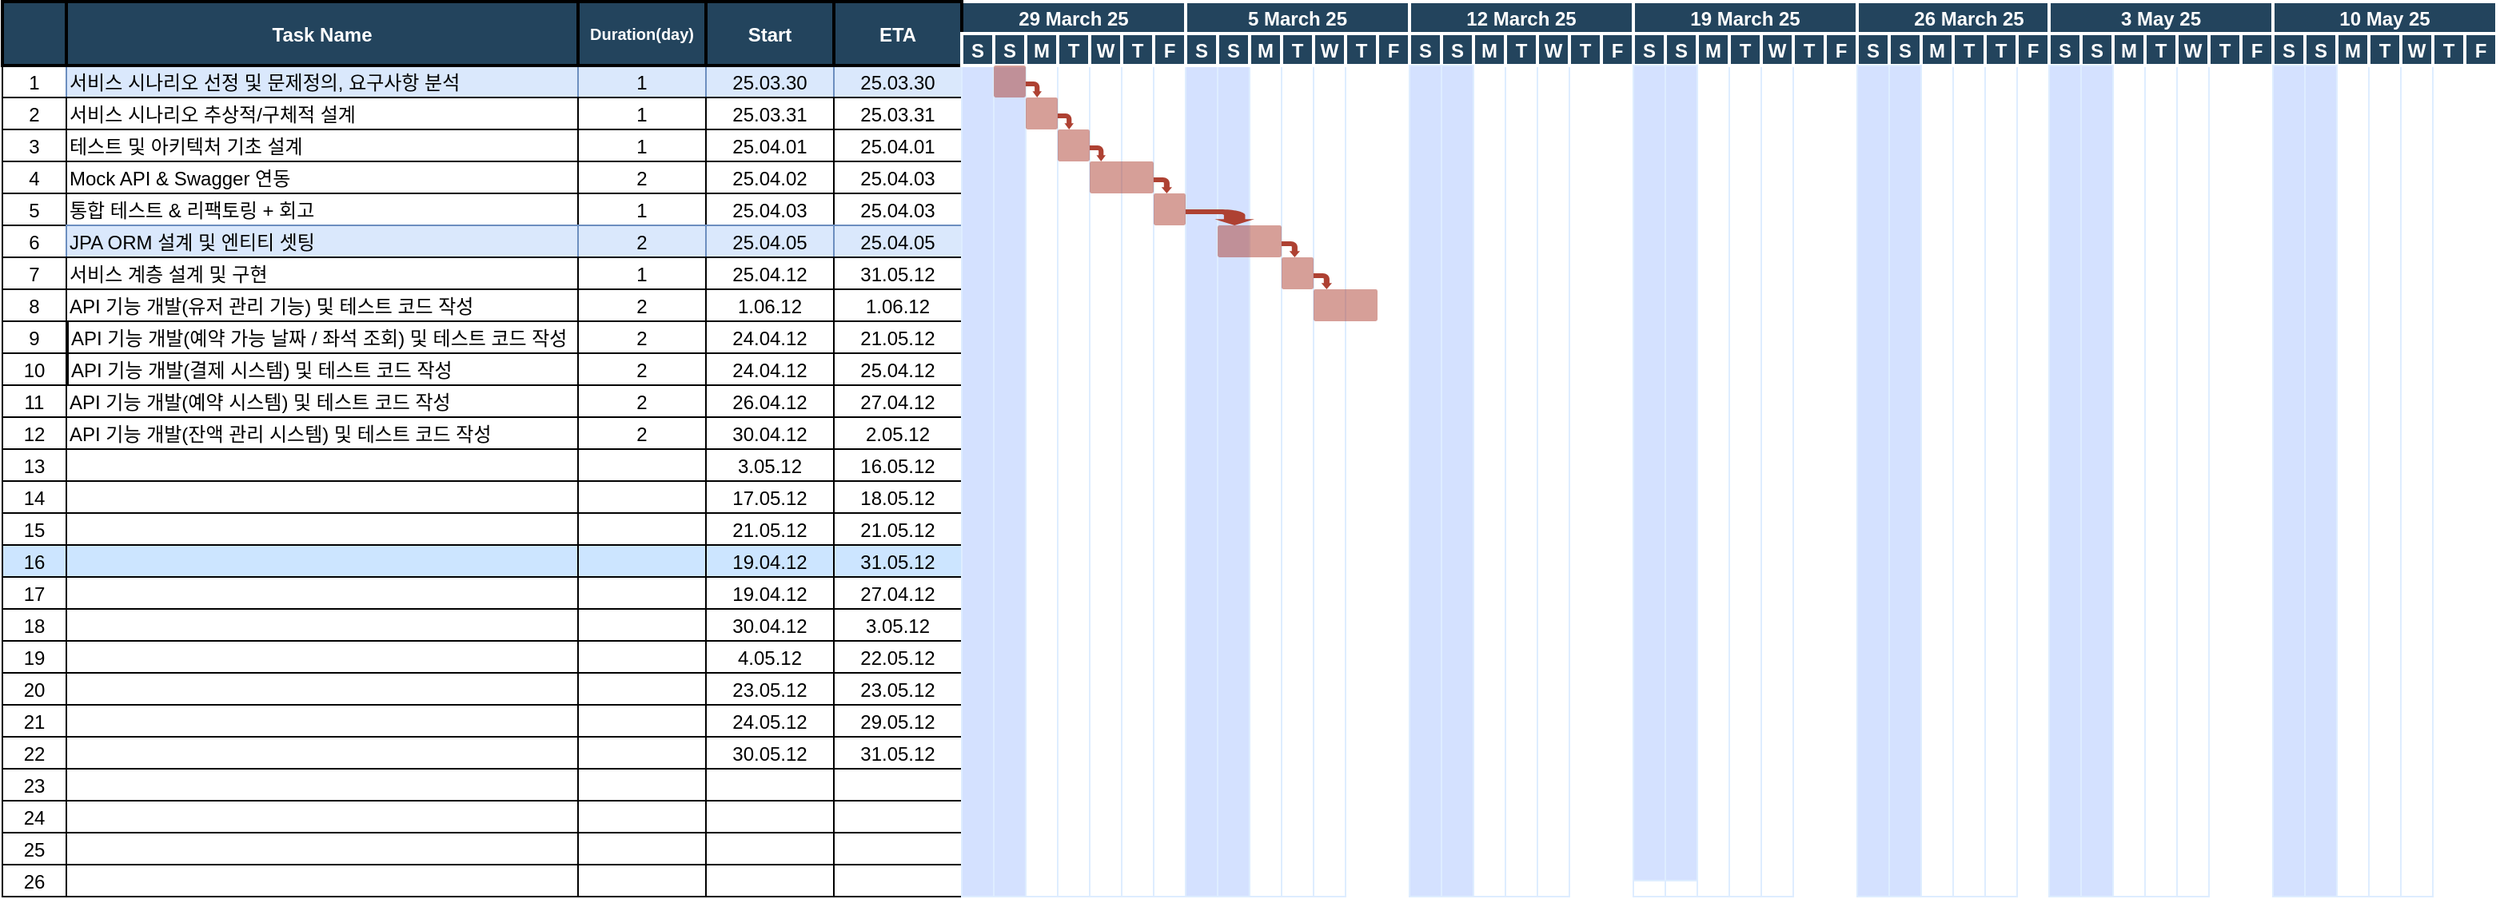 <mxfile version="26.1.3">
  <diagram name="페이지-1" id="ecNl1lNDAvdgYdBro9C4">
    <mxGraphModel dx="1592" dy="869" grid="1" gridSize="10" guides="1" tooltips="1" connect="1" arrows="1" fold="1" page="1" pageScale="1" pageWidth="827" pageHeight="1169" math="0" shadow="0">
      <root>
        <mxCell id="0" />
        <mxCell id="1" parent="0" />
        <mxCell id="yrYbkvFYg02SQjdJ59uQ-1" value="1" style="strokeColor=default;rounded=0;" vertex="1" parent="1">
          <mxGeometry x="86.5" y="380" width="40" height="20" as="geometry" />
        </mxCell>
        <mxCell id="yrYbkvFYg02SQjdJ59uQ-2" value="서비스 시나리오 선정 및 문제정의, 요구사항 분석" style="align=left;strokeColor=#6c8ebf;rounded=0;fillColor=#dae8fc;" vertex="1" parent="1">
          <mxGeometry x="126.5" y="380" width="320" height="20" as="geometry" />
        </mxCell>
        <mxCell id="yrYbkvFYg02SQjdJ59uQ-3" value="1" style="strokeColor=#6c8ebf;rounded=0;fillColor=#dae8fc;" vertex="1" parent="1">
          <mxGeometry x="446.5" y="380" width="80.0" height="20" as="geometry" />
        </mxCell>
        <mxCell id="yrYbkvFYg02SQjdJ59uQ-4" value="25.03.30" style="strokeColor=#6c8ebf;rounded=0;fillColor=#dae8fc;" vertex="1" parent="1">
          <mxGeometry x="526.5" y="380" width="80.0" height="20" as="geometry" />
        </mxCell>
        <mxCell id="yrYbkvFYg02SQjdJ59uQ-5" value="25.03.30" style="strokeColor=#6c8ebf;rounded=0;fillColor=#dae8fc;" vertex="1" parent="1">
          <mxGeometry x="606.5" y="380.0" width="80.0" height="20" as="geometry" />
        </mxCell>
        <mxCell id="yrYbkvFYg02SQjdJ59uQ-6" value="" style="strokeColor=#DEEDFF;rounded=0;" vertex="1" parent="1">
          <mxGeometry x="726.5" y="380.0" width="20" height="520" as="geometry" />
        </mxCell>
        <mxCell id="yrYbkvFYg02SQjdJ59uQ-7" value="2" style="strokeColor=default;rounded=0;" vertex="1" parent="1">
          <mxGeometry x="86.5" y="400.0" width="40" height="20" as="geometry" />
        </mxCell>
        <mxCell id="yrYbkvFYg02SQjdJ59uQ-8" value="서비스 시나리오 추상적/구체적 설계" style="align=left;strokeColor=default;fillColor=#FFFFFF;rounded=0;" vertex="1" parent="1">
          <mxGeometry x="126.5" y="400.0" width="320.0" height="20" as="geometry" />
        </mxCell>
        <mxCell id="yrYbkvFYg02SQjdJ59uQ-9" value="1" style="strokeColor=default;rounded=0;" vertex="1" parent="1">
          <mxGeometry x="446.5" y="400.0" width="80.0" height="20" as="geometry" />
        </mxCell>
        <mxCell id="yrYbkvFYg02SQjdJ59uQ-10" value="25.03.31" style="strokeColor=default;rounded=0;" vertex="1" parent="1">
          <mxGeometry x="526.5" y="400.0" width="80.0" height="20" as="geometry" />
        </mxCell>
        <mxCell id="yrYbkvFYg02SQjdJ59uQ-11" value="25.03.31" style="strokeColor=default;rounded=0;" vertex="1" parent="1">
          <mxGeometry x="606.5" y="400.0" width="80.0" height="20" as="geometry" />
        </mxCell>
        <mxCell id="yrYbkvFYg02SQjdJ59uQ-12" value="3" style="strokeColor=default;rounded=0;" vertex="1" parent="1">
          <mxGeometry x="86.5" y="420.0" width="40" height="20" as="geometry" />
        </mxCell>
        <mxCell id="yrYbkvFYg02SQjdJ59uQ-13" value="테스트 및 아키텍처 기초 설계" style="align=left;strokeColor=default;rounded=0;" vertex="1" parent="1">
          <mxGeometry x="126.5" y="420.0" width="320.0" height="20.0" as="geometry" />
        </mxCell>
        <mxCell id="yrYbkvFYg02SQjdJ59uQ-14" value="1" style="strokeColor=default;rounded=0;" vertex="1" parent="1">
          <mxGeometry x="446.5" y="420.0" width="80.0" height="20" as="geometry" />
        </mxCell>
        <mxCell id="yrYbkvFYg02SQjdJ59uQ-15" value="25.04.01" style="strokeColor=default;rounded=0;" vertex="1" parent="1">
          <mxGeometry x="526.5" y="420.0" width="80.0" height="20" as="geometry" />
        </mxCell>
        <mxCell id="yrYbkvFYg02SQjdJ59uQ-16" value="25.04.01" style="strokeColor=default;rounded=0;" vertex="1" parent="1">
          <mxGeometry x="606.5" y="420" width="80.0" height="20" as="geometry" />
        </mxCell>
        <mxCell id="yrYbkvFYg02SQjdJ59uQ-17" value="4" style="strokeColor=default;rounded=0;" vertex="1" parent="1">
          <mxGeometry x="86.5" y="440.0" width="40" height="20" as="geometry" />
        </mxCell>
        <mxCell id="yrYbkvFYg02SQjdJ59uQ-18" value="Mock API &amp; Swagger 연동" style="align=left;strokeColor=default;rounded=0;" vertex="1" parent="1">
          <mxGeometry x="126.5" y="440.0" width="320" height="20" as="geometry" />
        </mxCell>
        <mxCell id="yrYbkvFYg02SQjdJ59uQ-19" value="2" style="strokeColor=default;rounded=0;" vertex="1" parent="1">
          <mxGeometry x="446.5" y="440.0" width="80.0" height="20" as="geometry" />
        </mxCell>
        <mxCell id="yrYbkvFYg02SQjdJ59uQ-20" value="25.04.02" style="strokeColor=default;rounded=0;" vertex="1" parent="1">
          <mxGeometry x="526.5" y="440.0" width="80.0" height="20" as="geometry" />
        </mxCell>
        <mxCell id="yrYbkvFYg02SQjdJ59uQ-21" value="25.04.03" style="strokeColor=default;rounded=0;" vertex="1" parent="1">
          <mxGeometry x="606.5" y="440.0" width="80.0" height="20" as="geometry" />
        </mxCell>
        <mxCell id="yrYbkvFYg02SQjdJ59uQ-22" value="5" style="strokeColor=default;rounded=0;" vertex="1" parent="1">
          <mxGeometry x="86.5" y="460.0" width="40" height="20" as="geometry" />
        </mxCell>
        <mxCell id="yrYbkvFYg02SQjdJ59uQ-23" value="통합 테스트 &amp; 리팩토링 + 회고" style="align=left;strokeColor=default;rounded=0;" vertex="1" parent="1">
          <mxGeometry x="126.5" y="460.0" width="320.0" height="20" as="geometry" />
        </mxCell>
        <mxCell id="yrYbkvFYg02SQjdJ59uQ-24" value="1" style="strokeColor=default;rounded=0;" vertex="1" parent="1">
          <mxGeometry x="446.5" y="460.0" width="80.0" height="20" as="geometry" />
        </mxCell>
        <mxCell id="yrYbkvFYg02SQjdJ59uQ-25" value="25.04.03" style="strokeColor=default;rounded=0;" vertex="1" parent="1">
          <mxGeometry x="526.5" y="460.0" width="80.0" height="20" as="geometry" />
        </mxCell>
        <mxCell id="yrYbkvFYg02SQjdJ59uQ-26" value="25.04.03" style="strokeColor=default;rounded=0;" vertex="1" parent="1">
          <mxGeometry x="606.5" y="460.0" width="80.0" height="20" as="geometry" />
        </mxCell>
        <mxCell id="yrYbkvFYg02SQjdJ59uQ-27" value="6" style="strokeColor=default;rounded=0;" vertex="1" parent="1">
          <mxGeometry x="86.5" y="480.0" width="40" height="20" as="geometry" />
        </mxCell>
        <mxCell id="yrYbkvFYg02SQjdJ59uQ-28" value="JPA ORM 설계 및 엔티티 셋팅" style="align=left;strokeColor=#6c8ebf;rounded=0;fillColor=#dae8fc;" vertex="1" parent="1">
          <mxGeometry x="126.5" y="480.0" width="320.0" height="20" as="geometry" />
        </mxCell>
        <mxCell id="yrYbkvFYg02SQjdJ59uQ-29" value="2" style="strokeColor=#6c8ebf;rounded=0;fillColor=#dae8fc;" vertex="1" parent="1">
          <mxGeometry x="446.5" y="480.0" width="80.0" height="20" as="geometry" />
        </mxCell>
        <mxCell id="yrYbkvFYg02SQjdJ59uQ-30" value="25.04.05" style="strokeColor=#6c8ebf;rounded=0;fillColor=#dae8fc;" vertex="1" parent="1">
          <mxGeometry x="526.5" y="480.0" width="80.0" height="20" as="geometry" />
        </mxCell>
        <mxCell id="yrYbkvFYg02SQjdJ59uQ-31" value="25.04.05" style="strokeColor=#6c8ebf;rounded=0;fillColor=#dae8fc;" vertex="1" parent="1">
          <mxGeometry x="606.5" y="480.0" width="80.0" height="20" as="geometry" />
        </mxCell>
        <mxCell id="yrYbkvFYg02SQjdJ59uQ-32" value="7" style="strokeColor=default;rounded=0;" vertex="1" parent="1">
          <mxGeometry x="86.5" y="500.0" width="40" height="20" as="geometry" />
        </mxCell>
        <mxCell id="yrYbkvFYg02SQjdJ59uQ-33" value="서비스 계층 설계 및 구현" style="align=left;strokeColor=default;rounded=0;" vertex="1" parent="1">
          <mxGeometry x="126.5" y="500.0" width="320.0" height="20" as="geometry" />
        </mxCell>
        <mxCell id="yrYbkvFYg02SQjdJ59uQ-34" value="1" style="strokeColor=default;rounded=0;" vertex="1" parent="1">
          <mxGeometry x="446.5" y="500.0" width="80.0" height="20" as="geometry" />
        </mxCell>
        <mxCell id="yrYbkvFYg02SQjdJ59uQ-35" value="25.04.12" style="strokeColor=default;rounded=0;" vertex="1" parent="1">
          <mxGeometry x="526.5" y="500.0" width="80.0" height="20" as="geometry" />
        </mxCell>
        <mxCell id="yrYbkvFYg02SQjdJ59uQ-36" value="31.05.12" style="strokeColor=default;rounded=0;" vertex="1" parent="1">
          <mxGeometry x="606.5" y="500.0" width="80.0" height="20" as="geometry" />
        </mxCell>
        <mxCell id="yrYbkvFYg02SQjdJ59uQ-37" value="8" style="strokeColor=default;rounded=0;" vertex="1" parent="1">
          <mxGeometry x="86.5" y="520.0" width="40" height="20" as="geometry" />
        </mxCell>
        <mxCell id="yrYbkvFYg02SQjdJ59uQ-38" value="API 기능 개발(유저 관리 기능) 및 테스트 코드 작성" style="align=left;strokeColor=default;rounded=0;" vertex="1" parent="1">
          <mxGeometry x="126.5" y="520.0" width="320.0" height="20" as="geometry" />
        </mxCell>
        <mxCell id="yrYbkvFYg02SQjdJ59uQ-39" value="2" style="strokeColor=default;rounded=0;" vertex="1" parent="1">
          <mxGeometry x="446.5" y="520.0" width="80.0" height="20" as="geometry" />
        </mxCell>
        <mxCell id="yrYbkvFYg02SQjdJ59uQ-40" value="1.06.12" style="strokeColor=default;rounded=0;" vertex="1" parent="1">
          <mxGeometry x="526.5" y="520.0" width="80.0" height="20" as="geometry" />
        </mxCell>
        <mxCell id="yrYbkvFYg02SQjdJ59uQ-41" value="1.06.12" style="strokeColor=default;rounded=0;" vertex="1" parent="1">
          <mxGeometry x="606.5" y="520.0" width="80.0" height="20" as="geometry" />
        </mxCell>
        <mxCell id="yrYbkvFYg02SQjdJ59uQ-42" value="9" style="rounded=0;" vertex="1" parent="1">
          <mxGeometry x="86.5" y="540.0" width="40" height="20" as="geometry" />
        </mxCell>
        <mxCell id="yrYbkvFYg02SQjdJ59uQ-43" value="API 기능 개발(예약 가능 날짜 / 좌석 조회) 및 테스트 코드 작성" style="align=left;rounded=0;" vertex="1" parent="1">
          <mxGeometry x="127.5" y="540.0" width="320.0" height="20.0" as="geometry" />
        </mxCell>
        <mxCell id="yrYbkvFYg02SQjdJ59uQ-44" value="2" style="rounded=0;" vertex="1" parent="1">
          <mxGeometry x="446.5" y="540.0" width="80.0" height="20" as="geometry" />
        </mxCell>
        <mxCell id="yrYbkvFYg02SQjdJ59uQ-45" value="24.04.12" style="rounded=0;" vertex="1" parent="1">
          <mxGeometry x="526.5" y="540.0" width="80.0" height="20" as="geometry" />
        </mxCell>
        <mxCell id="yrYbkvFYg02SQjdJ59uQ-46" value="21.05.12" style="rounded=0;" vertex="1" parent="1">
          <mxGeometry x="606.5" y="540.0" width="80.0" height="20" as="geometry" />
        </mxCell>
        <mxCell id="yrYbkvFYg02SQjdJ59uQ-47" value="10" style="strokeColor=default;rounded=0;" vertex="1" parent="1">
          <mxGeometry x="86.5" y="560.0" width="40" height="20" as="geometry" />
        </mxCell>
        <mxCell id="yrYbkvFYg02SQjdJ59uQ-48" value="24.04.12" style="strokeColor=default;rounded=0;" vertex="1" parent="1">
          <mxGeometry x="526.5" y="560.0" width="80.0" height="20" as="geometry" />
        </mxCell>
        <mxCell id="yrYbkvFYg02SQjdJ59uQ-49" value="25.04.12" style="strokeColor=default;rounded=0;" vertex="1" parent="1">
          <mxGeometry x="606.5" y="560.0" width="80.0" height="20" as="geometry" />
        </mxCell>
        <mxCell id="yrYbkvFYg02SQjdJ59uQ-50" value="11" style="strokeColor=default;rounded=0;" vertex="1" parent="1">
          <mxGeometry x="86.5" y="580.0" width="40" height="20" as="geometry" />
        </mxCell>
        <mxCell id="yrYbkvFYg02SQjdJ59uQ-51" value="API 기능 개발(잔액 관리 시스템) 및 테스트 코드 작성" style="align=left;strokeColor=default;rounded=0;" vertex="1" parent="1">
          <mxGeometry x="126.5" y="600.0" width="320.0" height="20" as="geometry" />
        </mxCell>
        <mxCell id="yrYbkvFYg02SQjdJ59uQ-52" value="26.04.12" style="strokeColor=default;rounded=0;" vertex="1" parent="1">
          <mxGeometry x="526.5" y="580.0" width="80.0" height="20" as="geometry" />
        </mxCell>
        <mxCell id="yrYbkvFYg02SQjdJ59uQ-53" value="27.04.12" style="strokeColor=default;rounded=0;" vertex="1" parent="1">
          <mxGeometry x="606.5" y="580.0" width="80.0" height="20" as="geometry" />
        </mxCell>
        <mxCell id="yrYbkvFYg02SQjdJ59uQ-54" value="12" style="strokeColor=default;rounded=0;" vertex="1" parent="1">
          <mxGeometry x="86.5" y="600.0" width="40" height="20" as="geometry" />
        </mxCell>
        <mxCell id="yrYbkvFYg02SQjdJ59uQ-55" value="2" style="strokeColor=default;rounded=0;" vertex="1" parent="1">
          <mxGeometry x="446.5" y="600.0" width="80.0" height="20" as="geometry" />
        </mxCell>
        <mxCell id="yrYbkvFYg02SQjdJ59uQ-56" value="30.04.12" style="strokeColor=default;rounded=0;" vertex="1" parent="1">
          <mxGeometry x="526.5" y="600.0" width="80.0" height="20" as="geometry" />
        </mxCell>
        <mxCell id="yrYbkvFYg02SQjdJ59uQ-57" value="2.05.12" style="strokeColor=default;rounded=0;" vertex="1" parent="1">
          <mxGeometry x="606.5" y="600.0" width="80.0" height="20" as="geometry" />
        </mxCell>
        <mxCell id="yrYbkvFYg02SQjdJ59uQ-58" value="13" style="strokeColor=default;rounded=0;" vertex="1" parent="1">
          <mxGeometry x="86.5" y="620.0" width="40" height="20" as="geometry" />
        </mxCell>
        <mxCell id="yrYbkvFYg02SQjdJ59uQ-59" value="" style="strokeColor=default;rounded=0;" vertex="1" parent="1">
          <mxGeometry x="446.5" y="620.0" width="80.0" height="20" as="geometry" />
        </mxCell>
        <mxCell id="yrYbkvFYg02SQjdJ59uQ-60" value="3.05.12" style="strokeColor=default;rounded=0;" vertex="1" parent="1">
          <mxGeometry x="526.5" y="620.0" width="80.0" height="20" as="geometry" />
        </mxCell>
        <mxCell id="yrYbkvFYg02SQjdJ59uQ-61" value="16.05.12" style="strokeColor=default;rounded=0;" vertex="1" parent="1">
          <mxGeometry x="606.5" y="620.0" width="80.0" height="20" as="geometry" />
        </mxCell>
        <mxCell id="yrYbkvFYg02SQjdJ59uQ-62" value="14" style="strokeColor=default;rounded=0;" vertex="1" parent="1">
          <mxGeometry x="86.5" y="640.0" width="40" height="20" as="geometry" />
        </mxCell>
        <mxCell id="yrYbkvFYg02SQjdJ59uQ-63" value="" style="strokeColor=default;rounded=0;" vertex="1" parent="1">
          <mxGeometry x="446.5" y="640.0" width="80.0" height="20" as="geometry" />
        </mxCell>
        <mxCell id="yrYbkvFYg02SQjdJ59uQ-64" value="17.05.12" style="strokeColor=default;rounded=0;" vertex="1" parent="1">
          <mxGeometry x="526.5" y="640.0" width="80.0" height="20" as="geometry" />
        </mxCell>
        <mxCell id="yrYbkvFYg02SQjdJ59uQ-65" value="18.05.12" style="strokeColor=default;rounded=0;" vertex="1" parent="1">
          <mxGeometry x="606.5" y="640.0" width="80.0" height="20" as="geometry" />
        </mxCell>
        <mxCell id="yrYbkvFYg02SQjdJ59uQ-66" value="15" style="strokeColor=default;fillColor=#FFFFFF;rounded=0;" vertex="1" parent="1">
          <mxGeometry x="86.5" y="660.0" width="40" height="20" as="geometry" />
        </mxCell>
        <mxCell id="yrYbkvFYg02SQjdJ59uQ-67" value="" style="strokeColor=default;fillColor=#FFFFFF;rounded=0;" vertex="1" parent="1">
          <mxGeometry x="446.5" y="660.0" width="80.0" height="20" as="geometry" />
        </mxCell>
        <mxCell id="yrYbkvFYg02SQjdJ59uQ-68" value="21.05.12" style="strokeColor=default;fillColor=#FFFFFF;rounded=0;" vertex="1" parent="1">
          <mxGeometry x="526.5" y="660.0" width="80.0" height="20" as="geometry" />
        </mxCell>
        <mxCell id="yrYbkvFYg02SQjdJ59uQ-69" value="21.05.12" style="strokeColor=default;fillColor=#FFFFFF;rounded=0;" vertex="1" parent="1">
          <mxGeometry x="606.5" y="660.0" width="80.0" height="20" as="geometry" />
        </mxCell>
        <mxCell id="yrYbkvFYg02SQjdJ59uQ-70" value="16" style="strokeColor=default;fillColor=#CCE5FF;rounded=0;" vertex="1" parent="1">
          <mxGeometry x="86.5" y="680.0" width="40" height="20" as="geometry" />
        </mxCell>
        <mxCell id="yrYbkvFYg02SQjdJ59uQ-71" value="" style="align=left;strokeColor=default;fillColor=#CCE5FF;rounded=0;" vertex="1" parent="1">
          <mxGeometry x="126.5" y="680.0" width="320.0" height="20" as="geometry" />
        </mxCell>
        <mxCell id="yrYbkvFYg02SQjdJ59uQ-72" value="" style="strokeColor=default;fillColor=#CCE5FF;rounded=0;" vertex="1" parent="1">
          <mxGeometry x="446.5" y="680.0" width="80.0" height="20" as="geometry" />
        </mxCell>
        <mxCell id="yrYbkvFYg02SQjdJ59uQ-73" value="19.04.12" style="strokeColor=default;fillColor=#CCE5FF;rounded=0;" vertex="1" parent="1">
          <mxGeometry x="526.5" y="680.0" width="80.0" height="20" as="geometry" />
        </mxCell>
        <mxCell id="yrYbkvFYg02SQjdJ59uQ-74" value="31.05.12" style="strokeColor=default;fillColor=#CCE5FF;rounded=0;" vertex="1" parent="1">
          <mxGeometry x="606.5" y="680.0" width="80.0" height="20" as="geometry" />
        </mxCell>
        <mxCell id="yrYbkvFYg02SQjdJ59uQ-75" value="17" style="strokeColor=default;rounded=0;" vertex="1" parent="1">
          <mxGeometry x="86.5" y="700.0" width="40" height="20" as="geometry" />
        </mxCell>
        <mxCell id="yrYbkvFYg02SQjdJ59uQ-76" value="" style="strokeColor=default;rounded=0;" vertex="1" parent="1">
          <mxGeometry x="446.5" y="700.0" width="80.0" height="20" as="geometry" />
        </mxCell>
        <mxCell id="yrYbkvFYg02SQjdJ59uQ-77" value="19.04.12" style="strokeColor=default;rounded=0;" vertex="1" parent="1">
          <mxGeometry x="526.5" y="700.0" width="80.0" height="20" as="geometry" />
        </mxCell>
        <mxCell id="yrYbkvFYg02SQjdJ59uQ-78" value="27.04.12" style="strokeColor=default;rounded=0;" vertex="1" parent="1">
          <mxGeometry x="606.5" y="700.0" width="80.0" height="20" as="geometry" />
        </mxCell>
        <mxCell id="yrYbkvFYg02SQjdJ59uQ-79" value="18" style="strokeColor=default;rounded=0;" vertex="1" parent="1">
          <mxGeometry x="86.5" y="720.0" width="40" height="20" as="geometry" />
        </mxCell>
        <mxCell id="yrYbkvFYg02SQjdJ59uQ-80" value="" style="align=left;strokeColor=default;rounded=0;" vertex="1" parent="1">
          <mxGeometry x="126.5" y="720.0" width="320.0" height="20" as="geometry" />
        </mxCell>
        <mxCell id="yrYbkvFYg02SQjdJ59uQ-81" value="" style="strokeColor=default;rounded=0;" vertex="1" parent="1">
          <mxGeometry x="446.5" y="720.0" width="80.0" height="20" as="geometry" />
        </mxCell>
        <mxCell id="yrYbkvFYg02SQjdJ59uQ-82" value="30.04.12" style="strokeColor=default;rounded=0;" vertex="1" parent="1">
          <mxGeometry x="526.5" y="720.0" width="80.0" height="20" as="geometry" />
        </mxCell>
        <mxCell id="yrYbkvFYg02SQjdJ59uQ-83" value="3.05.12" style="strokeColor=default;rounded=0;" vertex="1" parent="1">
          <mxGeometry x="606.5" y="720.0" width="80.0" height="20" as="geometry" />
        </mxCell>
        <mxCell id="yrYbkvFYg02SQjdJ59uQ-84" value="19" style="strokeColor=default;rounded=0;" vertex="1" parent="1">
          <mxGeometry x="86.5" y="740.0" width="40" height="20" as="geometry" />
        </mxCell>
        <mxCell id="yrYbkvFYg02SQjdJ59uQ-85" value="" style="align=left;strokeColor=default;rounded=0;" vertex="1" parent="1">
          <mxGeometry x="126.5" y="740.0" width="320.0" height="20" as="geometry" />
        </mxCell>
        <mxCell id="yrYbkvFYg02SQjdJ59uQ-86" value="" style="strokeColor=default;rounded=0;" vertex="1" parent="1">
          <mxGeometry x="446.5" y="740.0" width="80.0" height="20" as="geometry" />
        </mxCell>
        <mxCell id="yrYbkvFYg02SQjdJ59uQ-87" value="4.05.12" style="strokeColor=default;rounded=0;" vertex="1" parent="1">
          <mxGeometry x="526.5" y="740.0" width="80.0" height="20" as="geometry" />
        </mxCell>
        <mxCell id="yrYbkvFYg02SQjdJ59uQ-88" value="22.05.12" style="strokeColor=default;rounded=0;" vertex="1" parent="1">
          <mxGeometry x="606.5" y="740.0" width="80.0" height="20" as="geometry" />
        </mxCell>
        <mxCell id="yrYbkvFYg02SQjdJ59uQ-89" value="20" style="strokeColor=default;rounded=0;" vertex="1" parent="1">
          <mxGeometry x="86.5" y="760.0" width="40" height="20" as="geometry" />
        </mxCell>
        <mxCell id="yrYbkvFYg02SQjdJ59uQ-90" value="" style="align=left;strokeColor=default;rounded=0;" vertex="1" parent="1">
          <mxGeometry x="126.5" y="760.0" width="320.0" height="20" as="geometry" />
        </mxCell>
        <mxCell id="yrYbkvFYg02SQjdJ59uQ-91" value="" style="strokeColor=default;rounded=0;" vertex="1" parent="1">
          <mxGeometry x="446.5" y="760.0" width="80.0" height="20" as="geometry" />
        </mxCell>
        <mxCell id="yrYbkvFYg02SQjdJ59uQ-92" value="23.05.12" style="strokeColor=default;rounded=0;" vertex="1" parent="1">
          <mxGeometry x="526.5" y="760.0" width="80.0" height="20" as="geometry" />
        </mxCell>
        <mxCell id="yrYbkvFYg02SQjdJ59uQ-93" value="23.05.12" style="strokeColor=default;rounded=0;" vertex="1" parent="1">
          <mxGeometry x="606.5" y="760.0" width="80.0" height="20" as="geometry" />
        </mxCell>
        <mxCell id="yrYbkvFYg02SQjdJ59uQ-94" value="21" style="strokeColor=default;rounded=0;" vertex="1" parent="1">
          <mxGeometry x="86.5" y="780.0" width="40" height="20" as="geometry" />
        </mxCell>
        <mxCell id="yrYbkvFYg02SQjdJ59uQ-95" value="" style="align=left;strokeColor=default;rounded=0;" vertex="1" parent="1">
          <mxGeometry x="126.5" y="780.0" width="320.0" height="20" as="geometry" />
        </mxCell>
        <mxCell id="yrYbkvFYg02SQjdJ59uQ-96" value="" style="strokeColor=default;rounded=0;" vertex="1" parent="1">
          <mxGeometry x="446.5" y="780.0" width="80.0" height="20" as="geometry" />
        </mxCell>
        <mxCell id="yrYbkvFYg02SQjdJ59uQ-97" value="24.05.12" style="strokeColor=default;rounded=0;" vertex="1" parent="1">
          <mxGeometry x="526.5" y="780.0" width="80.0" height="20" as="geometry" />
        </mxCell>
        <mxCell id="yrYbkvFYg02SQjdJ59uQ-98" value="29.05.12" style="strokeColor=default;rounded=0;" vertex="1" parent="1">
          <mxGeometry x="606.5" y="780.0" width="80.0" height="20" as="geometry" />
        </mxCell>
        <mxCell id="yrYbkvFYg02SQjdJ59uQ-99" value="22" style="strokeColor=default;rounded=0;" vertex="1" parent="1">
          <mxGeometry x="86.5" y="800.0" width="40" height="20" as="geometry" />
        </mxCell>
        <mxCell id="yrYbkvFYg02SQjdJ59uQ-100" value="" style="align=left;strokeColor=default;rounded=0;" vertex="1" parent="1">
          <mxGeometry x="126.5" y="800.0" width="320.0" height="20" as="geometry" />
        </mxCell>
        <mxCell id="yrYbkvFYg02SQjdJ59uQ-101" value="" style="strokeColor=default;rounded=0;" vertex="1" parent="1">
          <mxGeometry x="446.5" y="800.0" width="80.0" height="20" as="geometry" />
        </mxCell>
        <mxCell id="yrYbkvFYg02SQjdJ59uQ-102" value="30.05.12" style="strokeColor=default;rounded=0;" vertex="1" parent="1">
          <mxGeometry x="526.5" y="800.0" width="80.0" height="20" as="geometry" />
        </mxCell>
        <mxCell id="yrYbkvFYg02SQjdJ59uQ-103" value="31.05.12" style="strokeColor=default;rounded=0;" vertex="1" parent="1">
          <mxGeometry x="606.5" y="800.0" width="80.0" height="20" as="geometry" />
        </mxCell>
        <mxCell id="yrYbkvFYg02SQjdJ59uQ-104" value="23" style="strokeColor=default;rounded=0;" vertex="1" parent="1">
          <mxGeometry x="86.5" y="820.0" width="40" height="20" as="geometry" />
        </mxCell>
        <mxCell id="yrYbkvFYg02SQjdJ59uQ-105" value="" style="align=left;strokeColor=default;rounded=0;" vertex="1" parent="1">
          <mxGeometry x="126.5" y="820.0" width="320.0" height="20" as="geometry" />
        </mxCell>
        <mxCell id="yrYbkvFYg02SQjdJ59uQ-106" value="" style="strokeColor=default;rounded=0;" vertex="1" parent="1">
          <mxGeometry x="446.5" y="820.0" width="80.0" height="20" as="geometry" />
        </mxCell>
        <mxCell id="yrYbkvFYg02SQjdJ59uQ-107" value="" style="strokeColor=default;rounded=0;" vertex="1" parent="1">
          <mxGeometry x="526.5" y="820.0" width="80.0" height="20" as="geometry" />
        </mxCell>
        <mxCell id="yrYbkvFYg02SQjdJ59uQ-108" value="" style="strokeColor=default;rounded=0;" vertex="1" parent="1">
          <mxGeometry x="606.5" y="820.0" width="80.0" height="20" as="geometry" />
        </mxCell>
        <mxCell id="yrYbkvFYg02SQjdJ59uQ-109" value="24" style="strokeColor=default;rounded=0;" vertex="1" parent="1">
          <mxGeometry x="86.5" y="840.0" width="40" height="20" as="geometry" />
        </mxCell>
        <mxCell id="yrYbkvFYg02SQjdJ59uQ-110" value="" style="align=left;strokeColor=default;rounded=0;" vertex="1" parent="1">
          <mxGeometry x="126.5" y="840.0" width="320.0" height="20" as="geometry" />
        </mxCell>
        <mxCell id="yrYbkvFYg02SQjdJ59uQ-111" value="" style="strokeColor=default;rounded=0;" vertex="1" parent="1">
          <mxGeometry x="446.5" y="840.0" width="80.0" height="20" as="geometry" />
        </mxCell>
        <mxCell id="yrYbkvFYg02SQjdJ59uQ-112" value="" style="strokeColor=default;rounded=0;" vertex="1" parent="1">
          <mxGeometry x="526.5" y="840.0" width="80.0" height="20" as="geometry" />
        </mxCell>
        <mxCell id="yrYbkvFYg02SQjdJ59uQ-113" value="" style="strokeColor=default;rounded=0;" vertex="1" parent="1">
          <mxGeometry x="606.5" y="840.0" width="80.0" height="20" as="geometry" />
        </mxCell>
        <mxCell id="yrYbkvFYg02SQjdJ59uQ-114" value="25" style="strokeColor=default;rounded=0;" vertex="1" parent="1">
          <mxGeometry x="86.5" y="860.0" width="40" height="20" as="geometry" />
        </mxCell>
        <mxCell id="yrYbkvFYg02SQjdJ59uQ-115" value="" style="align=left;strokeColor=default;rounded=0;" vertex="1" parent="1">
          <mxGeometry x="126.5" y="860.0" width="320.0" height="20" as="geometry" />
        </mxCell>
        <mxCell id="yrYbkvFYg02SQjdJ59uQ-116" value="" style="strokeColor=default;rounded=0;" vertex="1" parent="1">
          <mxGeometry x="446.5" y="860.0" width="80.0" height="20" as="geometry" />
        </mxCell>
        <mxCell id="yrYbkvFYg02SQjdJ59uQ-117" value="" style="strokeColor=default;rounded=0;" vertex="1" parent="1">
          <mxGeometry x="526.5" y="860.0" width="80.0" height="20" as="geometry" />
        </mxCell>
        <mxCell id="yrYbkvFYg02SQjdJ59uQ-118" value="" style="strokeColor=default;rounded=0;" vertex="1" parent="1">
          <mxGeometry x="606.5" y="860.0" width="80.0" height="20" as="geometry" />
        </mxCell>
        <mxCell id="yrYbkvFYg02SQjdJ59uQ-119" value="26" style="strokeColor=default;rounded=0;" vertex="1" parent="1">
          <mxGeometry x="86.5" y="880.0" width="40" height="20" as="geometry" />
        </mxCell>
        <mxCell id="yrYbkvFYg02SQjdJ59uQ-120" value="" style="align=left;strokeColor=default;rounded=0;" vertex="1" parent="1">
          <mxGeometry x="126.5" y="880.0" width="320.0" height="20" as="geometry" />
        </mxCell>
        <mxCell id="yrYbkvFYg02SQjdJ59uQ-121" value="" style="strokeColor=default;rounded=0;" vertex="1" parent="1">
          <mxGeometry x="446.5" y="880.0" width="80.0" height="20" as="geometry" />
        </mxCell>
        <mxCell id="yrYbkvFYg02SQjdJ59uQ-122" value="" style="strokeColor=default;rounded=0;" vertex="1" parent="1">
          <mxGeometry x="526.5" y="880.0" width="80.0" height="20" as="geometry" />
        </mxCell>
        <mxCell id="yrYbkvFYg02SQjdJ59uQ-123" value="" style="strokeColor=default;rounded=0;" vertex="1" parent="1">
          <mxGeometry x="606.5" y="880.0" width="80.0" height="20" as="geometry" />
        </mxCell>
        <mxCell id="yrYbkvFYg02SQjdJ59uQ-124" value="" style="strokeColor=#DEEDFF;rounded=0;" vertex="1" parent="1">
          <mxGeometry x="746.5" y="380.0" width="20" height="520" as="geometry" />
        </mxCell>
        <mxCell id="yrYbkvFYg02SQjdJ59uQ-125" value="" style="strokeColor=#DEEDFF;rounded=0;" vertex="1" parent="1">
          <mxGeometry x="766.5" y="380.0" width="20" height="520" as="geometry" />
        </mxCell>
        <mxCell id="yrYbkvFYg02SQjdJ59uQ-126" value="" style="strokeColor=#DEEDFF;rounded=0;" vertex="1" parent="1">
          <mxGeometry x="786.5" y="380.0" width="20" height="520" as="geometry" />
        </mxCell>
        <mxCell id="yrYbkvFYg02SQjdJ59uQ-127" value="" style="strokeColor=#DEEDFF;rounded=0;" vertex="1" parent="1">
          <mxGeometry x="806.5" y="380.0" width="20" height="520" as="geometry" />
        </mxCell>
        <mxCell id="yrYbkvFYg02SQjdJ59uQ-128" value="" style="strokeColor=#DEEDFF;fillColor=#D4E1FF;rounded=0;" vertex="1" parent="1">
          <mxGeometry x="826.5" y="380.0" width="20" height="520" as="geometry" />
        </mxCell>
        <mxCell id="yrYbkvFYg02SQjdJ59uQ-129" value="" style="strokeColor=#DEEDFF;fillColor=#D4E1FF;rounded=0;" vertex="1" parent="1">
          <mxGeometry x="846.5" y="380.0" width="20" height="520" as="geometry" />
        </mxCell>
        <mxCell id="yrYbkvFYg02SQjdJ59uQ-130" value="" style="strokeColor=#DEEDFF;rounded=0;" vertex="1" parent="1">
          <mxGeometry x="866.5" y="380.0" width="20" height="520" as="geometry" />
        </mxCell>
        <mxCell id="yrYbkvFYg02SQjdJ59uQ-131" value="" style="strokeColor=#DEEDFF;rounded=0;" vertex="1" parent="1">
          <mxGeometry x="886.5" y="380.0" width="20" height="520" as="geometry" />
        </mxCell>
        <mxCell id="yrYbkvFYg02SQjdJ59uQ-132" value="" style="strokeColor=#DEEDFF;rounded=0;" vertex="1" parent="1">
          <mxGeometry x="866.5" y="380.0" width="20" height="520" as="geometry" />
        </mxCell>
        <mxCell id="yrYbkvFYg02SQjdJ59uQ-133" value="" style="strokeColor=#DEEDFF;rounded=0;" vertex="1" parent="1">
          <mxGeometry x="886.5" y="380.0" width="20" height="520" as="geometry" />
        </mxCell>
        <mxCell id="yrYbkvFYg02SQjdJ59uQ-134" value="" style="strokeColor=#DEEDFF;rounded=0;" vertex="1" parent="1">
          <mxGeometry x="906.5" y="380.0" width="20" height="520" as="geometry" />
        </mxCell>
        <mxCell id="yrYbkvFYg02SQjdJ59uQ-135" value="" style="strokeColor=#DEEDFF;rounded=0;" vertex="1" parent="1">
          <mxGeometry x="966.5" y="380.0" width="20" height="520" as="geometry" />
        </mxCell>
        <mxCell id="yrYbkvFYg02SQjdJ59uQ-136" value="" style="strokeColor=#DEEDFF;rounded=0;" vertex="1" parent="1">
          <mxGeometry x="986.5" y="380.0" width="20" height="520" as="geometry" />
        </mxCell>
        <mxCell id="yrYbkvFYg02SQjdJ59uQ-137" value="" style="strokeColor=#DEEDFF;rounded=0;" vertex="1" parent="1">
          <mxGeometry x="1006.5" y="380.0" width="20" height="520" as="geometry" />
        </mxCell>
        <mxCell id="yrYbkvFYg02SQjdJ59uQ-138" value="" style="strokeColor=#DEEDFF;rounded=0;" vertex="1" parent="1">
          <mxGeometry x="1026.5" y="380.0" width="20" height="520" as="geometry" />
        </mxCell>
        <mxCell id="yrYbkvFYg02SQjdJ59uQ-139" value="" style="strokeColor=#DEEDFF;rounded=0;" vertex="1" parent="1">
          <mxGeometry x="1046.5" y="380.0" width="20" height="520" as="geometry" />
        </mxCell>
        <mxCell id="yrYbkvFYg02SQjdJ59uQ-140" value="" style="strokeColor=#DEEDFF;rounded=0;" vertex="1" parent="1">
          <mxGeometry x="1106.5" y="380.0" width="20" height="520" as="geometry" />
        </mxCell>
        <mxCell id="yrYbkvFYg02SQjdJ59uQ-141" value="" style="strokeColor=#DEEDFF;rounded=0;" vertex="1" parent="1">
          <mxGeometry x="1126.5" y="380.0" width="20" height="520" as="geometry" />
        </mxCell>
        <mxCell id="yrYbkvFYg02SQjdJ59uQ-142" value="" style="strokeColor=#DEEDFF;rounded=0;" vertex="1" parent="1">
          <mxGeometry x="1146.5" y="380.0" width="20" height="520" as="geometry" />
        </mxCell>
        <mxCell id="yrYbkvFYg02SQjdJ59uQ-143" value="" style="strokeColor=#DEEDFF;rounded=0;" vertex="1" parent="1">
          <mxGeometry x="1166.5" y="380.0" width="20" height="520" as="geometry" />
        </mxCell>
        <mxCell id="yrYbkvFYg02SQjdJ59uQ-144" value="" style="strokeColor=#DEEDFF;rounded=0;" vertex="1" parent="1">
          <mxGeometry x="1186.5" y="380.0" width="20" height="520" as="geometry" />
        </mxCell>
        <mxCell id="yrYbkvFYg02SQjdJ59uQ-145" value="" style="strokeColor=#DEEDFF;rounded=0;" vertex="1" parent="1">
          <mxGeometry x="1246.5" y="380.0" width="20" height="520" as="geometry" />
        </mxCell>
        <mxCell id="yrYbkvFYg02SQjdJ59uQ-146" value="" style="strokeColor=#DEEDFF;rounded=0;" vertex="1" parent="1">
          <mxGeometry x="1266.5" y="380.0" width="20" height="520" as="geometry" />
        </mxCell>
        <mxCell id="yrYbkvFYg02SQjdJ59uQ-147" value="" style="strokeColor=#DEEDFF;rounded=0;" vertex="1" parent="1">
          <mxGeometry x="1326.5" y="380.0" width="20" height="520" as="geometry" />
        </mxCell>
        <mxCell id="yrYbkvFYg02SQjdJ59uQ-148" value="" style="strokeColor=#DEEDFF;rounded=0;" vertex="1" parent="1">
          <mxGeometry x="1286.5" y="380.0" width="20" height="520" as="geometry" />
        </mxCell>
        <mxCell id="yrYbkvFYg02SQjdJ59uQ-149" value="" style="strokeColor=#DEEDFF;rounded=0;" vertex="1" parent="1">
          <mxGeometry x="1306.5" y="380.0" width="20" height="520" as="geometry" />
        </mxCell>
        <mxCell id="yrYbkvFYg02SQjdJ59uQ-150" value="" style="strokeColor=#DEEDFF;rounded=0;" vertex="1" parent="1">
          <mxGeometry x="1366.5" y="380.0" width="20" height="520" as="geometry" />
        </mxCell>
        <mxCell id="yrYbkvFYg02SQjdJ59uQ-151" value="" style="strokeColor=#DEEDFF;rounded=0;" vertex="1" parent="1">
          <mxGeometry x="1386.5" y="380.0" width="20" height="520" as="geometry" />
        </mxCell>
        <mxCell id="yrYbkvFYg02SQjdJ59uQ-152" value="" style="strokeColor=#DEEDFF;rounded=0;" vertex="1" parent="1">
          <mxGeometry x="1406.5" y="380.0" width="20" height="520" as="geometry" />
        </mxCell>
        <mxCell id="yrYbkvFYg02SQjdJ59uQ-153" value="" style="strokeColor=#DEEDFF;rounded=0;" vertex="1" parent="1">
          <mxGeometry x="1426.5" y="380.0" width="20" height="520" as="geometry" />
        </mxCell>
        <mxCell id="yrYbkvFYg02SQjdJ59uQ-154" value="" style="strokeColor=#DEEDFF;rounded=0;" vertex="1" parent="1">
          <mxGeometry x="1446.5" y="380.0" width="20" height="520" as="geometry" />
        </mxCell>
        <mxCell id="yrYbkvFYg02SQjdJ59uQ-155" value="" style="strokeColor=#DEEDFF;rounded=0;" vertex="1" parent="1">
          <mxGeometry x="1506.5" y="380.0" width="20" height="520" as="geometry" />
        </mxCell>
        <mxCell id="yrYbkvFYg02SQjdJ59uQ-156" value="" style="strokeColor=#DEEDFF;rounded=0;" vertex="1" parent="1">
          <mxGeometry x="1526.5" y="380.0" width="20" height="520" as="geometry" />
        </mxCell>
        <mxCell id="yrYbkvFYg02SQjdJ59uQ-157" value="" style="strokeColor=#DEEDFF;rounded=0;" vertex="1" parent="1">
          <mxGeometry x="1546.5" y="380.0" width="20" height="520" as="geometry" />
        </mxCell>
        <mxCell id="yrYbkvFYg02SQjdJ59uQ-158" value="" style="strokeColor=#DEEDFF;rounded=0;" vertex="1" parent="1">
          <mxGeometry x="1566.5" y="380.0" width="20" height="520" as="geometry" />
        </mxCell>
        <mxCell id="yrYbkvFYg02SQjdJ59uQ-159" value="" style="strokeColor=#DEEDFF;rounded=0;" vertex="1" parent="1">
          <mxGeometry x="1586.5" y="380.0" width="20" height="520" as="geometry" />
        </mxCell>
        <mxCell id="yrYbkvFYg02SQjdJ59uQ-160" value="Task Name" style="fillColor=#23445D;strokeColor=default;strokeWidth=2;fontColor=#FFFFFF;fontStyle=1;rounded=0;" vertex="1" parent="1">
          <mxGeometry x="126.5" y="340" width="320" height="40" as="geometry" />
        </mxCell>
        <mxCell id="yrYbkvFYg02SQjdJ59uQ-161" value="" style="fillColor=#23445D;strokeColor=default;strokeWidth=2;fontColor=#FFFFFF;fontStyle=1;rounded=0;" vertex="1" parent="1">
          <mxGeometry x="86.5" y="340" width="40" height="40" as="geometry" />
        </mxCell>
        <mxCell id="yrYbkvFYg02SQjdJ59uQ-162" value="29 March 25" style="fillColor=#23445D;strokeColor=#FFFFFF;strokeWidth=2;fontColor=#FFFFFF;fontStyle=1;rounded=0;" vertex="1" parent="1">
          <mxGeometry x="686.5" y="340.0" width="140" height="20" as="geometry" />
        </mxCell>
        <mxCell id="yrYbkvFYg02SQjdJ59uQ-163" value="M" style="fillColor=#23445D;strokeColor=#FFFFFF;strokeWidth=2;fontColor=#FFFFFF;fontStyle=1;rounded=0;" vertex="1" parent="1">
          <mxGeometry x="726.5" y="360.0" width="20" height="20" as="geometry" />
        </mxCell>
        <mxCell id="yrYbkvFYg02SQjdJ59uQ-164" value="T" style="fillColor=#23445D;strokeColor=#FFFFFF;strokeWidth=2;fontColor=#FFFFFF;fontStyle=1;rounded=0;" vertex="1" parent="1">
          <mxGeometry x="746.5" y="360.0" width="20" height="20" as="geometry" />
        </mxCell>
        <mxCell id="yrYbkvFYg02SQjdJ59uQ-165" value="W" style="fillColor=#23445D;strokeColor=#FFFFFF;strokeWidth=2;fontColor=#FFFFFF;fontStyle=1;rounded=0;" vertex="1" parent="1">
          <mxGeometry x="766.5" y="360.0" width="20" height="20" as="geometry" />
        </mxCell>
        <mxCell id="yrYbkvFYg02SQjdJ59uQ-166" value="T" style="fillColor=#23445D;strokeColor=#FFFFFF;strokeWidth=2;fontColor=#FFFFFF;fontStyle=1;rounded=0;" vertex="1" parent="1">
          <mxGeometry x="786.5" y="360.0" width="20" height="20" as="geometry" />
        </mxCell>
        <mxCell id="yrYbkvFYg02SQjdJ59uQ-167" value="F" style="fillColor=#23445D;strokeColor=#FFFFFF;strokeWidth=2;fontColor=#FFFFFF;fontStyle=1;rounded=0;" vertex="1" parent="1">
          <mxGeometry x="806.5" y="360.0" width="20" height="20" as="geometry" />
        </mxCell>
        <mxCell id="yrYbkvFYg02SQjdJ59uQ-168" value="S" style="fillColor=#23445D;strokeColor=#FFFFFF;strokeWidth=2;fontColor=#FFFFFF;fontStyle=1;rounded=0;" vertex="1" parent="1">
          <mxGeometry x="826.5" y="360.0" width="20" height="20" as="geometry" />
        </mxCell>
        <mxCell id="yrYbkvFYg02SQjdJ59uQ-169" value="S" style="fillColor=#23445D;strokeColor=#FFFFFF;strokeWidth=2;fontColor=#FFFFFF;fontStyle=1;rounded=0;" vertex="1" parent="1">
          <mxGeometry x="846.5" y="360.0" width="20" height="20" as="geometry" />
        </mxCell>
        <mxCell id="yrYbkvFYg02SQjdJ59uQ-170" value="Duration(day)" style="fillColor=#23445D;strokeColor=default;strokeWidth=2;fontColor=#FFFFFF;fontStyle=1;rounded=0;fontSize=10;" vertex="1" parent="1">
          <mxGeometry x="446.5" y="340.0" width="80.0" height="40.0" as="geometry" />
        </mxCell>
        <mxCell id="yrYbkvFYg02SQjdJ59uQ-171" value="Start" style="fillColor=#23445D;strokeColor=default;strokeWidth=2;fontColor=#FFFFFF;fontStyle=1;rounded=0;" vertex="1" parent="1">
          <mxGeometry x="526.5" y="340.0" width="80.0" height="40.0" as="geometry" />
        </mxCell>
        <mxCell id="yrYbkvFYg02SQjdJ59uQ-172" value="ETA" style="fillColor=#23445D;strokeColor=default;strokeWidth=2;fontColor=#FFFFFF;fontStyle=1;rounded=0;" vertex="1" parent="1">
          <mxGeometry x="606.5" y="340.0" width="80.0" height="40.0" as="geometry" />
        </mxCell>
        <mxCell id="yrYbkvFYg02SQjdJ59uQ-173" value="5 March 25" style="fillColor=#23445D;strokeColor=#FFFFFF;strokeWidth=2;fontColor=#FFFFFF;fontStyle=1;rounded=0;" vertex="1" parent="1">
          <mxGeometry x="826.5" y="340.0" width="140" height="20" as="geometry" />
        </mxCell>
        <mxCell id="yrYbkvFYg02SQjdJ59uQ-174" value="M" style="fillColor=#23445D;strokeColor=#FFFFFF;strokeWidth=2;fontColor=#FFFFFF;fontStyle=1;rounded=0;" vertex="1" parent="1">
          <mxGeometry x="906.5" y="360.0" width="20" height="20" as="geometry" />
        </mxCell>
        <mxCell id="yrYbkvFYg02SQjdJ59uQ-175" value="T" style="fillColor=#23445D;strokeColor=#FFFFFF;strokeWidth=2;fontColor=#FFFFFF;fontStyle=1;rounded=0;" vertex="1" parent="1">
          <mxGeometry x="926.5" y="360.0" width="20" height="20" as="geometry" />
        </mxCell>
        <mxCell id="yrYbkvFYg02SQjdJ59uQ-176" value="W" style="fillColor=#23445D;strokeColor=#FFFFFF;strokeWidth=2;fontColor=#FFFFFF;fontStyle=1;rounded=0;" vertex="1" parent="1">
          <mxGeometry x="906.5" y="360.0" width="20" height="20" as="geometry" />
        </mxCell>
        <mxCell id="yrYbkvFYg02SQjdJ59uQ-177" value="T" style="fillColor=#23445D;strokeColor=#FFFFFF;strokeWidth=2;fontColor=#FFFFFF;fontStyle=1;rounded=0;" vertex="1" parent="1">
          <mxGeometry x="926.5" y="360.0" width="20" height="20" as="geometry" />
        </mxCell>
        <mxCell id="yrYbkvFYg02SQjdJ59uQ-178" value="F" style="fillColor=#23445D;strokeColor=#FFFFFF;strokeWidth=2;fontColor=#FFFFFF;fontStyle=1;rounded=0;" vertex="1" parent="1">
          <mxGeometry x="946.5" y="360.0" width="20" height="20" as="geometry" />
        </mxCell>
        <mxCell id="yrYbkvFYg02SQjdJ59uQ-179" value="S" style="fillColor=#23445D;strokeColor=#FFFFFF;strokeWidth=2;fontColor=#FFFFFF;fontStyle=1;rounded=0;" vertex="1" parent="1">
          <mxGeometry x="966.5" y="360.0" width="20" height="20" as="geometry" />
        </mxCell>
        <mxCell id="yrYbkvFYg02SQjdJ59uQ-180" value="S" style="fillColor=#23445D;strokeColor=#FFFFFF;strokeWidth=2;fontColor=#FFFFFF;fontStyle=1;rounded=0;" vertex="1" parent="1">
          <mxGeometry x="986.5" y="360.0" width="20" height="20" as="geometry" />
        </mxCell>
        <mxCell id="yrYbkvFYg02SQjdJ59uQ-181" value="12 March 25" style="fillColor=#23445D;strokeColor=#FFFFFF;strokeWidth=2;fontColor=#FFFFFF;fontStyle=1;rounded=0;" vertex="1" parent="1">
          <mxGeometry x="966.5" y="340.0" width="140" height="20" as="geometry" />
        </mxCell>
        <mxCell id="yrYbkvFYg02SQjdJ59uQ-182" value="M" style="fillColor=#23445D;strokeColor=#FFFFFF;strokeWidth=2;fontColor=#FFFFFF;fontStyle=1;rounded=0;" vertex="1" parent="1">
          <mxGeometry x="1006.5" y="360.0" width="20" height="20" as="geometry" />
        </mxCell>
        <mxCell id="yrYbkvFYg02SQjdJ59uQ-183" value="T" style="fillColor=#23445D;strokeColor=#FFFFFF;strokeWidth=2;fontColor=#FFFFFF;fontStyle=1;rounded=0;" vertex="1" parent="1">
          <mxGeometry x="1026.5" y="360.0" width="20" height="20" as="geometry" />
        </mxCell>
        <mxCell id="yrYbkvFYg02SQjdJ59uQ-184" value="W" style="fillColor=#23445D;strokeColor=#FFFFFF;strokeWidth=2;fontColor=#FFFFFF;fontStyle=1;rounded=0;" vertex="1" parent="1">
          <mxGeometry x="1046.5" y="360.0" width="20" height="20" as="geometry" />
        </mxCell>
        <mxCell id="yrYbkvFYg02SQjdJ59uQ-185" value="T" style="fillColor=#23445D;strokeColor=#FFFFFF;strokeWidth=2;fontColor=#FFFFFF;fontStyle=1;rounded=0;" vertex="1" parent="1">
          <mxGeometry x="1066.5" y="360.0" width="20" height="20" as="geometry" />
        </mxCell>
        <mxCell id="yrYbkvFYg02SQjdJ59uQ-186" value="F" style="fillColor=#23445D;strokeColor=#FFFFFF;strokeWidth=2;fontColor=#FFFFFF;fontStyle=1;rounded=0;" vertex="1" parent="1">
          <mxGeometry x="1086.5" y="360.0" width="20" height="20" as="geometry" />
        </mxCell>
        <mxCell id="yrYbkvFYg02SQjdJ59uQ-187" value="S" style="fillColor=#23445D;strokeColor=#FFFFFF;strokeWidth=2;fontColor=#FFFFFF;fontStyle=1;rounded=0;" vertex="1" parent="1">
          <mxGeometry x="1106.5" y="360.0" width="20" height="20" as="geometry" />
        </mxCell>
        <mxCell id="yrYbkvFYg02SQjdJ59uQ-188" value="S" style="fillColor=#23445D;strokeColor=#FFFFFF;strokeWidth=2;fontColor=#FFFFFF;fontStyle=1;rounded=0;" vertex="1" parent="1">
          <mxGeometry x="1126.5" y="360.0" width="20" height="20" as="geometry" />
        </mxCell>
        <mxCell id="yrYbkvFYg02SQjdJ59uQ-189" value="19 March 25" style="fillColor=#23445D;strokeColor=#FFFFFF;strokeWidth=2;fontColor=#FFFFFF;fontStyle=1;rounded=0;" vertex="1" parent="1">
          <mxGeometry x="1106.5" y="340.0" width="140" height="20" as="geometry" />
        </mxCell>
        <mxCell id="yrYbkvFYg02SQjdJ59uQ-190" value="M" style="fillColor=#23445D;strokeColor=#FFFFFF;strokeWidth=2;fontColor=#FFFFFF;fontStyle=1;rounded=0;" vertex="1" parent="1">
          <mxGeometry x="1146.5" y="360.0" width="20" height="20" as="geometry" />
        </mxCell>
        <mxCell id="yrYbkvFYg02SQjdJ59uQ-191" value="T" style="fillColor=#23445D;strokeColor=#FFFFFF;strokeWidth=2;fontColor=#FFFFFF;fontStyle=1;rounded=0;" vertex="1" parent="1">
          <mxGeometry x="1166.5" y="360.0" width="20" height="20" as="geometry" />
        </mxCell>
        <mxCell id="yrYbkvFYg02SQjdJ59uQ-192" value="W" style="fillColor=#23445D;strokeColor=#FFFFFF;strokeWidth=2;fontColor=#FFFFFF;fontStyle=1;rounded=0;" vertex="1" parent="1">
          <mxGeometry x="1186.5" y="360.0" width="20" height="20" as="geometry" />
        </mxCell>
        <mxCell id="yrYbkvFYg02SQjdJ59uQ-193" value="T" style="fillColor=#23445D;strokeColor=#FFFFFF;strokeWidth=2;fontColor=#FFFFFF;fontStyle=1;rounded=0;" vertex="1" parent="1">
          <mxGeometry x="1206.5" y="360.0" width="20" height="20" as="geometry" />
        </mxCell>
        <mxCell id="yrYbkvFYg02SQjdJ59uQ-194" value="F" style="fillColor=#23445D;strokeColor=#FFFFFF;strokeWidth=2;fontColor=#FFFFFF;fontStyle=1;rounded=0;" vertex="1" parent="1">
          <mxGeometry x="1226.5" y="360" width="20" height="20" as="geometry" />
        </mxCell>
        <mxCell id="yrYbkvFYg02SQjdJ59uQ-195" value="S" style="fillColor=#23445D;strokeColor=#FFFFFF;strokeWidth=2;fontColor=#FFFFFF;fontStyle=1;rounded=0;" vertex="1" parent="1">
          <mxGeometry x="1246.5" y="360" width="20" height="20" as="geometry" />
        </mxCell>
        <mxCell id="yrYbkvFYg02SQjdJ59uQ-196" value="S" style="fillColor=#23445D;strokeColor=#FFFFFF;strokeWidth=2;fontColor=#FFFFFF;fontStyle=1;rounded=0;" vertex="1" parent="1">
          <mxGeometry x="1266.5" y="360" width="20" height="20" as="geometry" />
        </mxCell>
        <mxCell id="yrYbkvFYg02SQjdJ59uQ-197" value="26 March 25" style="fillColor=#23445D;strokeColor=#FFFFFF;strokeWidth=2;fontColor=#FFFFFF;fontStyle=1;rounded=0;" vertex="1" parent="1">
          <mxGeometry x="1246.5" y="340.0" width="140" height="20" as="geometry" />
        </mxCell>
        <mxCell id="yrYbkvFYg02SQjdJ59uQ-198" value="M" style="fillColor=#23445D;strokeColor=#FFFFFF;strokeWidth=2;fontColor=#FFFFFF;fontStyle=1;rounded=0;" vertex="1" parent="1">
          <mxGeometry x="1286.5" y="360.0" width="20" height="20" as="geometry" />
        </mxCell>
        <mxCell id="yrYbkvFYg02SQjdJ59uQ-199" value="T" style="fillColor=#23445D;strokeColor=#FFFFFF;strokeWidth=2;fontColor=#FFFFFF;fontStyle=1;rounded=0;" vertex="1" parent="1">
          <mxGeometry x="1306.5" y="360.0" width="20" height="20" as="geometry" />
        </mxCell>
        <mxCell id="yrYbkvFYg02SQjdJ59uQ-200" value="W" style="fillColor=#23445D;strokeColor=#FFFFFF;strokeWidth=2;fontColor=#FFFFFF;fontStyle=1;rounded=0;" vertex="1" parent="1">
          <mxGeometry x="1366.5" y="360.0" width="20" height="20" as="geometry" />
        </mxCell>
        <mxCell id="yrYbkvFYg02SQjdJ59uQ-201" value="T" style="fillColor=#23445D;strokeColor=#FFFFFF;strokeWidth=2;fontColor=#FFFFFF;fontStyle=1;rounded=0;" vertex="1" parent="1">
          <mxGeometry x="1326.5" y="360.0" width="20" height="20" as="geometry" />
        </mxCell>
        <mxCell id="yrYbkvFYg02SQjdJ59uQ-202" value="F" style="fillColor=#23445D;strokeColor=#FFFFFF;strokeWidth=2;fontColor=#FFFFFF;fontStyle=1;rounded=0;" vertex="1" parent="1">
          <mxGeometry x="1346.5" y="360" width="20" height="20" as="geometry" />
        </mxCell>
        <mxCell id="yrYbkvFYg02SQjdJ59uQ-203" value="S" style="fillColor=#23445D;strokeColor=#FFFFFF;strokeWidth=2;fontColor=#FFFFFF;fontStyle=1;rounded=0;" vertex="1" parent="1">
          <mxGeometry x="1366.5" y="360" width="20" height="20" as="geometry" />
        </mxCell>
        <mxCell id="yrYbkvFYg02SQjdJ59uQ-204" value="S" style="fillColor=#23445D;strokeColor=#FFFFFF;strokeWidth=2;fontColor=#FFFFFF;fontStyle=1;rounded=0;" vertex="1" parent="1">
          <mxGeometry x="1386.5" y="360" width="20" height="20" as="geometry" />
        </mxCell>
        <mxCell id="yrYbkvFYg02SQjdJ59uQ-205" value="3 May 25" style="fillColor=#23445D;strokeColor=#FFFFFF;strokeWidth=2;fontColor=#FFFFFF;fontStyle=1;rounded=0;" vertex="1" parent="1">
          <mxGeometry x="1366.5" y="340" width="140" height="20" as="geometry" />
        </mxCell>
        <mxCell id="yrYbkvFYg02SQjdJ59uQ-206" value="M" style="fillColor=#23445D;strokeColor=#FFFFFF;strokeWidth=2;fontColor=#FFFFFF;fontStyle=1;rounded=0;" vertex="1" parent="1">
          <mxGeometry x="1406.5" y="360" width="20" height="20" as="geometry" />
        </mxCell>
        <mxCell id="yrYbkvFYg02SQjdJ59uQ-207" value="T" style="fillColor=#23445D;strokeColor=#FFFFFF;strokeWidth=2;fontColor=#FFFFFF;fontStyle=1;rounded=0;" vertex="1" parent="1">
          <mxGeometry x="1426.5" y="360" width="20" height="20" as="geometry" />
        </mxCell>
        <mxCell id="yrYbkvFYg02SQjdJ59uQ-208" value="W" style="fillColor=#23445D;strokeColor=#FFFFFF;strokeWidth=2;fontColor=#FFFFFF;fontStyle=1;rounded=0;" vertex="1" parent="1">
          <mxGeometry x="1446.5" y="360" width="20" height="20" as="geometry" />
        </mxCell>
        <mxCell id="yrYbkvFYg02SQjdJ59uQ-209" value="T" style="fillColor=#23445D;strokeColor=#FFFFFF;strokeWidth=2;fontColor=#FFFFFF;fontStyle=1;rounded=0;" vertex="1" parent="1">
          <mxGeometry x="1466.5" y="360" width="20" height="20" as="geometry" />
        </mxCell>
        <mxCell id="yrYbkvFYg02SQjdJ59uQ-210" value="F" style="fillColor=#23445D;strokeColor=#FFFFFF;strokeWidth=2;fontColor=#FFFFFF;fontStyle=1;rounded=0;" vertex="1" parent="1">
          <mxGeometry x="1486.5" y="360" width="20" height="20" as="geometry" />
        </mxCell>
        <mxCell id="yrYbkvFYg02SQjdJ59uQ-211" value="S" style="fillColor=#23445D;strokeColor=#FFFFFF;strokeWidth=2;fontColor=#FFFFFF;fontStyle=1;rounded=0;" vertex="1" parent="1">
          <mxGeometry x="1506.5" y="360" width="20" height="20" as="geometry" />
        </mxCell>
        <mxCell id="yrYbkvFYg02SQjdJ59uQ-212" value="S" style="fillColor=#23445D;strokeColor=#FFFFFF;strokeWidth=2;fontColor=#FFFFFF;fontStyle=1;rounded=0;" vertex="1" parent="1">
          <mxGeometry x="1526.5" y="360" width="20" height="20" as="geometry" />
        </mxCell>
        <mxCell id="yrYbkvFYg02SQjdJ59uQ-213" value="10 May 25" style="fillColor=#23445D;strokeColor=#FFFFFF;strokeWidth=2;fontColor=#FFFFFF;fontStyle=1;rounded=0;" vertex="1" parent="1">
          <mxGeometry x="1506.5" y="340.0" width="140" height="20" as="geometry" />
        </mxCell>
        <mxCell id="yrYbkvFYg02SQjdJ59uQ-214" value="M" style="fillColor=#23445D;strokeColor=#FFFFFF;strokeWidth=2;fontColor=#FFFFFF;fontStyle=1;rounded=0;" vertex="1" parent="1">
          <mxGeometry x="1546.5" y="360.0" width="20" height="20" as="geometry" />
        </mxCell>
        <mxCell id="yrYbkvFYg02SQjdJ59uQ-215" value="T" style="fillColor=#23445D;strokeColor=#FFFFFF;strokeWidth=2;fontColor=#FFFFFF;fontStyle=1;rounded=0;" vertex="1" parent="1">
          <mxGeometry x="1566.5" y="360.0" width="20" height="20" as="geometry" />
        </mxCell>
        <mxCell id="yrYbkvFYg02SQjdJ59uQ-216" value="W" style="fillColor=#23445D;strokeColor=#FFFFFF;strokeWidth=2;fontColor=#FFFFFF;fontStyle=1;rounded=0;" vertex="1" parent="1">
          <mxGeometry x="1586.5" y="360.0" width="20" height="20" as="geometry" />
        </mxCell>
        <mxCell id="yrYbkvFYg02SQjdJ59uQ-217" value="T" style="fillColor=#23445D;strokeColor=#FFFFFF;strokeWidth=2;fontColor=#FFFFFF;fontStyle=1;rounded=0;" vertex="1" parent="1">
          <mxGeometry x="1606.5" y="360.0" width="20" height="20" as="geometry" />
        </mxCell>
        <mxCell id="yrYbkvFYg02SQjdJ59uQ-218" value="F" style="fillColor=#23445D;strokeColor=#FFFFFF;strokeWidth=2;fontColor=#FFFFFF;fontStyle=1;rounded=0;" vertex="1" parent="1">
          <mxGeometry x="1626.5" y="360.0" width="20" height="20" as="geometry" />
        </mxCell>
        <mxCell id="yrYbkvFYg02SQjdJ59uQ-219" value="" style="strokeColor=#DEEDFF;fillColor=#D4E1FF;rounded=0;" vertex="1" parent="1">
          <mxGeometry x="686.5" y="380.0" width="20" height="520" as="geometry" />
        </mxCell>
        <mxCell id="yrYbkvFYg02SQjdJ59uQ-220" value="" style="strokeColor=#DEEDFF;fillColor=#D4E1FF;rounded=0;" vertex="1" parent="1">
          <mxGeometry x="706.5" y="380.0" width="20" height="520" as="geometry" />
        </mxCell>
        <mxCell id="yrYbkvFYg02SQjdJ59uQ-221" value="S" style="fillColor=#23445D;strokeColor=#FFFFFF;strokeWidth=2;fontColor=#FFFFFF;fontStyle=1;rounded=0;" vertex="1" parent="1">
          <mxGeometry x="686.5" y="360.0" width="20" height="20" as="geometry" />
        </mxCell>
        <mxCell id="yrYbkvFYg02SQjdJ59uQ-222" value="S" style="fillColor=#23445D;strokeColor=#FFFFFF;strokeWidth=2;fontColor=#FFFFFF;fontStyle=1;rounded=0;" vertex="1" parent="1">
          <mxGeometry x="706.5" y="360.0" width="20" height="20" as="geometry" />
        </mxCell>
        <mxCell id="yrYbkvFYg02SQjdJ59uQ-223" value="" style="shape=mxgraph.arrows.bent_right_arrow;fillColor=#AE4132;strokeColor=none;strokeWidth=2;direction=south;rounded=0;" vertex="1" parent="1">
          <mxGeometry x="726.5" y="390.0" width="10.0" height="10.0" as="geometry" />
        </mxCell>
        <mxCell id="yrYbkvFYg02SQjdJ59uQ-224" value="" style="shape=mxgraph.flowchart.process;fillColor=#AE4132;strokeColor=none;strokeWidth=2;opacity=50;rounded=0;" vertex="1" parent="1">
          <mxGeometry x="706.5" y="380.0" width="20.0" height="20.0" as="geometry" />
        </mxCell>
        <mxCell id="yrYbkvFYg02SQjdJ59uQ-225" value="" style="shape=mxgraph.flowchart.process;fillColor=#AE4132;strokeColor=none;strokeWidth=2;opacity=50;rounded=0;" vertex="1" parent="1">
          <mxGeometry x="746.5" y="420.0" width="20.0" height="20.0" as="geometry" />
        </mxCell>
        <mxCell id="yrYbkvFYg02SQjdJ59uQ-226" value="" style="shape=mxgraph.arrows.bent_right_arrow;fillColor=#AE4132;strokeColor=none;strokeWidth=2;direction=south;rounded=0;" vertex="1" parent="1">
          <mxGeometry x="746.5" y="410.0" width="10.0" height="10.0" as="geometry" />
        </mxCell>
        <mxCell id="yrYbkvFYg02SQjdJ59uQ-227" value="" style="shape=mxgraph.arrows.bent_right_arrow;fillColor=#AE4132;strokeColor=none;strokeWidth=2;direction=south;rounded=0;" vertex="1" parent="1">
          <mxGeometry x="766.5" y="430.0" width="10.0" height="10.0" as="geometry" />
        </mxCell>
        <mxCell id="yrYbkvFYg02SQjdJ59uQ-228" value="" style="shape=mxgraph.flowchart.process;fillColor=#AE4132;strokeColor=none;strokeWidth=2;opacity=50;rounded=0;" vertex="1" parent="1">
          <mxGeometry x="726.5" y="400.0" width="20.0" height="20.0" as="geometry" />
        </mxCell>
        <mxCell id="yrYbkvFYg02SQjdJ59uQ-229" value="M" style="fillColor=#23445D;strokeColor=#FFFFFF;strokeWidth=2;fontColor=#FFFFFF;fontStyle=1;rounded=0;" vertex="1" parent="1">
          <mxGeometry x="866.5" y="360.0" width="20" height="20" as="geometry" />
        </mxCell>
        <mxCell id="yrYbkvFYg02SQjdJ59uQ-230" value="T" style="fillColor=#23445D;strokeColor=#FFFFFF;strokeWidth=2;fontColor=#FFFFFF;fontStyle=1;rounded=0;" vertex="1" parent="1">
          <mxGeometry x="886.5" y="360.0" width="20" height="20" as="geometry" />
        </mxCell>
        <mxCell id="yrYbkvFYg02SQjdJ59uQ-231" value="" style="strokeColor=#DEEDFF;fillColor=#D4E1FF;rounded=0;" vertex="1" parent="1">
          <mxGeometry x="966.5" y="380.0" width="20" height="520" as="geometry" />
        </mxCell>
        <mxCell id="yrYbkvFYg02SQjdJ59uQ-232" value="" style="strokeColor=#DEEDFF;fillColor=#D4E1FF;rounded=0;" vertex="1" parent="1">
          <mxGeometry x="986.5" y="380.0" width="20" height="520" as="geometry" />
        </mxCell>
        <mxCell id="yrYbkvFYg02SQjdJ59uQ-233" value="" style="strokeColor=#DEEDFF;fillColor=#D4E1FF;rounded=0;" vertex="1" parent="1">
          <mxGeometry x="1106.5" y="380" width="20" height="510" as="geometry" />
        </mxCell>
        <mxCell id="yrYbkvFYg02SQjdJ59uQ-234" value="" style="strokeColor=#DEEDFF;fillColor=#D4E1FF;rounded=0;" vertex="1" parent="1">
          <mxGeometry x="1126.5" y="380" width="20" height="510" as="geometry" />
        </mxCell>
        <mxCell id="yrYbkvFYg02SQjdJ59uQ-235" value="" style="strokeColor=#DEEDFF;fillColor=#D4E1FF;rounded=0;" vertex="1" parent="1">
          <mxGeometry x="1246.5" y="380.0" width="20" height="520" as="geometry" />
        </mxCell>
        <mxCell id="yrYbkvFYg02SQjdJ59uQ-236" value="" style="strokeColor=#DEEDFF;fillColor=#D4E1FF;rounded=0;" vertex="1" parent="1">
          <mxGeometry x="1266.5" y="380.0" width="20" height="520" as="geometry" />
        </mxCell>
        <mxCell id="yrYbkvFYg02SQjdJ59uQ-237" value="" style="strokeColor=#DEEDFF;fillColor=#D4E1FF;rounded=0;" vertex="1" parent="1">
          <mxGeometry x="1366.5" y="380.0" width="20" height="520" as="geometry" />
        </mxCell>
        <mxCell id="yrYbkvFYg02SQjdJ59uQ-238" value="" style="strokeColor=#DEEDFF;fillColor=#D4E1FF;rounded=0;" vertex="1" parent="1">
          <mxGeometry x="1386.5" y="380.0" width="20" height="520" as="geometry" />
        </mxCell>
        <mxCell id="yrYbkvFYg02SQjdJ59uQ-239" value="" style="strokeColor=#DEEDFF;fillColor=#D4E1FF;rounded=0;" vertex="1" parent="1">
          <mxGeometry x="1506.5" y="380.0" width="20" height="520" as="geometry" />
        </mxCell>
        <mxCell id="yrYbkvFYg02SQjdJ59uQ-240" value="" style="strokeColor=#DEEDFF;fillColor=#D4E1FF;rounded=0;" vertex="1" parent="1">
          <mxGeometry x="1526.5" y="380.0" width="20" height="520" as="geometry" />
        </mxCell>
        <mxCell id="yrYbkvFYg02SQjdJ59uQ-241" value="" style="shape=mxgraph.flowchart.process;fillColor=#AE4132;strokeColor=none;strokeWidth=2;opacity=50;rounded=0;" vertex="1" parent="1">
          <mxGeometry x="806.5" y="460" width="20" height="20" as="geometry" />
        </mxCell>
        <mxCell id="yrYbkvFYg02SQjdJ59uQ-242" value="" style="shape=mxgraph.arrows.bent_right_arrow;fillColor=#AE4132;strokeColor=none;strokeWidth=2;direction=south;rounded=0;" vertex="1" parent="1">
          <mxGeometry x="806.5" y="450" width="11.5" height="10" as="geometry" />
        </mxCell>
        <mxCell id="yrYbkvFYg02SQjdJ59uQ-243" value="" style="shape=mxgraph.flowchart.process;fillColor=#AE4132;strokeColor=none;strokeWidth=2;opacity=50;rounded=0;" vertex="1" parent="1">
          <mxGeometry x="766.5" y="440.0" width="40" height="20.0" as="geometry" />
        </mxCell>
        <mxCell id="yrYbkvFYg02SQjdJ59uQ-244" value="" style="shape=mxgraph.arrows.bent_right_arrow;fillColor=#AE4132;strokeColor=none;strokeWidth=2;direction=south;rounded=0;perimeterSpacing=0;fontSize=12;" vertex="1" parent="1">
          <mxGeometry x="826.5" y="470" width="43" height="10" as="geometry" />
        </mxCell>
        <mxCell id="yrYbkvFYg02SQjdJ59uQ-245" value="" style="align=left;strokeColor=default;rounded=0;" vertex="1" parent="1">
          <mxGeometry x="126.5" y="620.0" width="320" height="20" as="geometry" />
        </mxCell>
        <mxCell id="yrYbkvFYg02SQjdJ59uQ-246" value="API 기능 개발(결제 시스템) 및 테스트 코드 작성" style="align=left;rounded=0;" vertex="1" parent="1">
          <mxGeometry x="127.5" y="560.0" width="320.0" height="20.0" as="geometry" />
        </mxCell>
        <mxCell id="yrYbkvFYg02SQjdJ59uQ-247" value="" style="align=left;strokeColor=default;rounded=0;" vertex="1" parent="1">
          <mxGeometry x="126.5" y="660.0" width="320" height="20" as="geometry" />
        </mxCell>
        <mxCell id="yrYbkvFYg02SQjdJ59uQ-248" value="API 기능 개발(예약 시스템) 및 테스트 코드 작성" style="align=left;strokeColor=default;rounded=0;" vertex="1" parent="1">
          <mxGeometry x="126.5" y="580.0" width="320" height="20" as="geometry" />
        </mxCell>
        <mxCell id="yrYbkvFYg02SQjdJ59uQ-249" value="2" style="rounded=0;" vertex="1" parent="1">
          <mxGeometry x="446.5" y="560.0" width="80.0" height="20" as="geometry" />
        </mxCell>
        <mxCell id="yrYbkvFYg02SQjdJ59uQ-250" value="2" style="rounded=0;" vertex="1" parent="1">
          <mxGeometry x="446.5" y="580.0" width="80.0" height="20" as="geometry" />
        </mxCell>
        <mxCell id="yrYbkvFYg02SQjdJ59uQ-251" value="" style="shape=mxgraph.flowchart.process;fillColor=#AE4132;strokeColor=none;strokeWidth=2;opacity=50;rounded=0;" vertex="1" parent="1">
          <mxGeometry x="906.5" y="520.0" width="40" height="20.0" as="geometry" />
        </mxCell>
        <mxCell id="yrYbkvFYg02SQjdJ59uQ-252" value="" style="shape=mxgraph.flowchart.process;fillColor=#AE4132;strokeColor=none;strokeWidth=2;opacity=50;rounded=0;" vertex="1" parent="1">
          <mxGeometry x="886.5" y="500" width="20" height="20" as="geometry" />
        </mxCell>
        <mxCell id="yrYbkvFYg02SQjdJ59uQ-253" value="" style="shape=mxgraph.flowchart.process;fillColor=#AE4132;strokeColor=none;strokeWidth=2;opacity=50;rounded=0;" vertex="1" parent="1">
          <mxGeometry x="846.5" y="480.0" width="40" height="20.0" as="geometry" />
        </mxCell>
        <mxCell id="yrYbkvFYg02SQjdJ59uQ-254" value="" style="shape=mxgraph.arrows.bent_right_arrow;fillColor=#AE4132;strokeColor=none;strokeWidth=2;direction=south;rounded=0;" vertex="1" parent="1">
          <mxGeometry x="886.5" y="490" width="11.5" height="10" as="geometry" />
        </mxCell>
        <mxCell id="yrYbkvFYg02SQjdJ59uQ-255" value="" style="shape=mxgraph.arrows.bent_right_arrow;fillColor=#AE4132;strokeColor=none;strokeWidth=2;direction=south;rounded=0;" vertex="1" parent="1">
          <mxGeometry x="906.5" y="510" width="11.5" height="10" as="geometry" />
        </mxCell>
      </root>
    </mxGraphModel>
  </diagram>
</mxfile>
